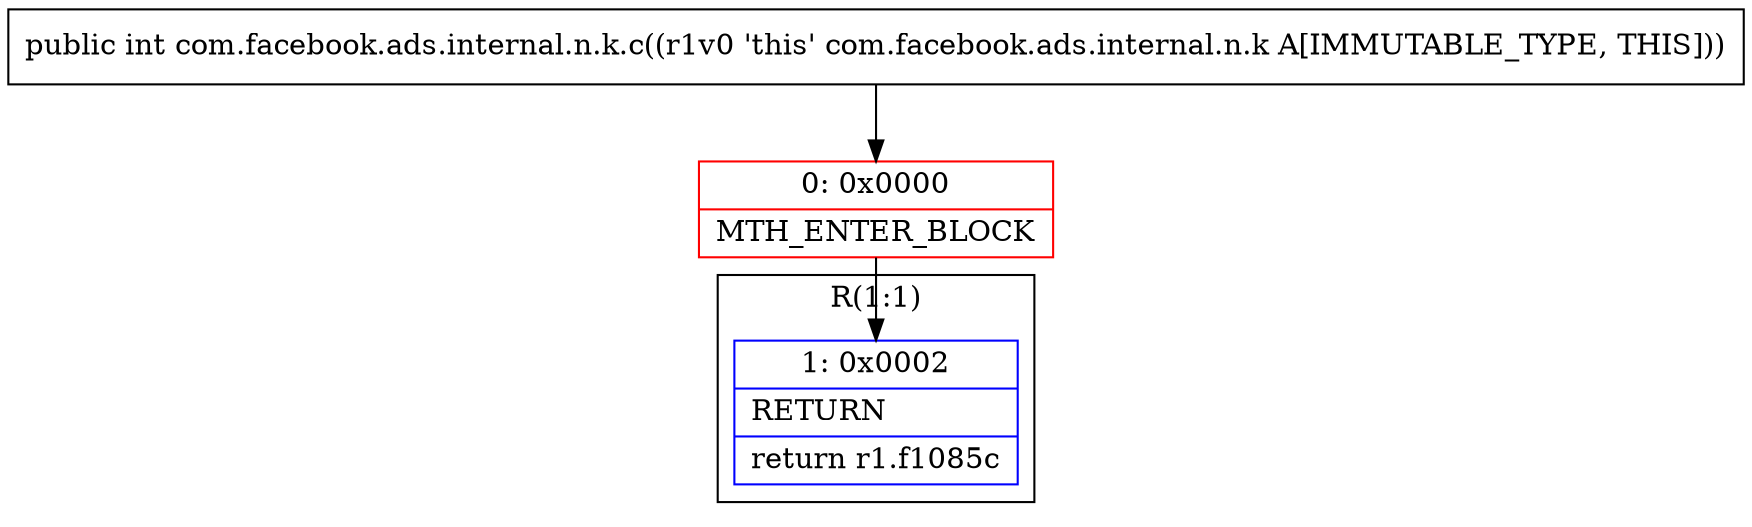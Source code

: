 digraph "CFG forcom.facebook.ads.internal.n.k.c()I" {
subgraph cluster_Region_207837351 {
label = "R(1:1)";
node [shape=record,color=blue];
Node_1 [shape=record,label="{1\:\ 0x0002|RETURN\l|return r1.f1085c\l}"];
}
Node_0 [shape=record,color=red,label="{0\:\ 0x0000|MTH_ENTER_BLOCK\l}"];
MethodNode[shape=record,label="{public int com.facebook.ads.internal.n.k.c((r1v0 'this' com.facebook.ads.internal.n.k A[IMMUTABLE_TYPE, THIS])) }"];
MethodNode -> Node_0;
Node_0 -> Node_1;
}

